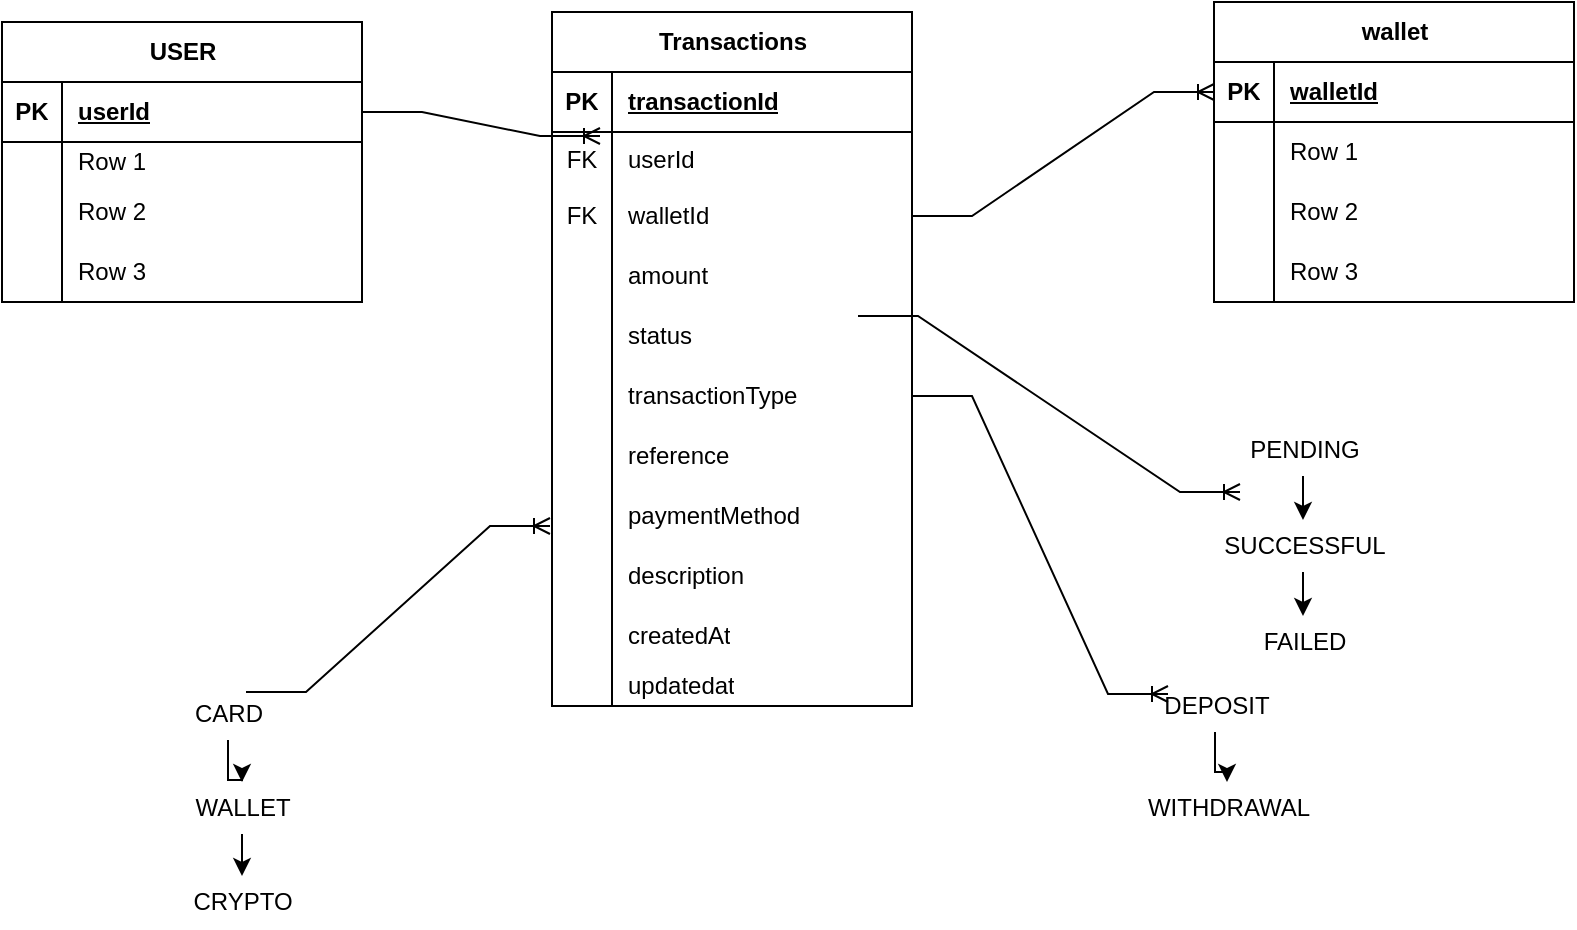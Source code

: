 <mxfile version="24.7.5">
  <diagram name="Page-1" id="kEoYzGvlKC8MDJxaOu4c">
    <mxGraphModel dx="880" dy="521" grid="0" gridSize="10" guides="1" tooltips="1" connect="1" arrows="1" fold="1" page="1" pageScale="1" pageWidth="827" pageHeight="1169" math="0" shadow="0">
      <root>
        <mxCell id="0" />
        <mxCell id="1" parent="0" />
        <mxCell id="lRkVM_8-DDx1plt-r--l-1" value="Transactions" style="shape=table;startSize=30;container=1;collapsible=1;childLayout=tableLayout;fixedRows=1;rowLines=0;fontStyle=1;align=center;resizeLast=1;html=1;" vertex="1" parent="1">
          <mxGeometry x="299" y="133" width="180" height="347" as="geometry" />
        </mxCell>
        <mxCell id="lRkVM_8-DDx1plt-r--l-2" value="" style="shape=tableRow;horizontal=0;startSize=0;swimlaneHead=0;swimlaneBody=0;fillColor=none;collapsible=0;dropTarget=0;points=[[0,0.5],[1,0.5]];portConstraint=eastwest;top=0;left=0;right=0;bottom=1;" vertex="1" parent="lRkVM_8-DDx1plt-r--l-1">
          <mxGeometry y="30" width="180" height="30" as="geometry" />
        </mxCell>
        <mxCell id="lRkVM_8-DDx1plt-r--l-3" value="PK" style="shape=partialRectangle;connectable=0;fillColor=none;top=0;left=0;bottom=0;right=0;fontStyle=1;overflow=hidden;whiteSpace=wrap;html=1;" vertex="1" parent="lRkVM_8-DDx1plt-r--l-2">
          <mxGeometry width="30" height="30" as="geometry">
            <mxRectangle width="30" height="30" as="alternateBounds" />
          </mxGeometry>
        </mxCell>
        <mxCell id="lRkVM_8-DDx1plt-r--l-4" value="transactionId" style="shape=partialRectangle;connectable=0;fillColor=none;top=0;left=0;bottom=0;right=0;align=left;spacingLeft=6;fontStyle=5;overflow=hidden;whiteSpace=wrap;html=1;" vertex="1" parent="lRkVM_8-DDx1plt-r--l-2">
          <mxGeometry x="30" width="150" height="30" as="geometry">
            <mxRectangle width="150" height="30" as="alternateBounds" />
          </mxGeometry>
        </mxCell>
        <mxCell id="lRkVM_8-DDx1plt-r--l-5" value="" style="shape=tableRow;horizontal=0;startSize=0;swimlaneHead=0;swimlaneBody=0;fillColor=none;collapsible=0;dropTarget=0;points=[[0,0.5],[1,0.5]];portConstraint=eastwest;top=0;left=0;right=0;bottom=0;" vertex="1" parent="lRkVM_8-DDx1plt-r--l-1">
          <mxGeometry y="60" width="180" height="27" as="geometry" />
        </mxCell>
        <mxCell id="lRkVM_8-DDx1plt-r--l-6" value="FK" style="shape=partialRectangle;connectable=0;fillColor=none;top=0;left=0;bottom=0;right=0;editable=1;overflow=hidden;whiteSpace=wrap;html=1;" vertex="1" parent="lRkVM_8-DDx1plt-r--l-5">
          <mxGeometry width="30" height="27" as="geometry">
            <mxRectangle width="30" height="27" as="alternateBounds" />
          </mxGeometry>
        </mxCell>
        <mxCell id="lRkVM_8-DDx1plt-r--l-7" value="userId" style="shape=partialRectangle;connectable=0;fillColor=none;top=0;left=0;bottom=0;right=0;align=left;spacingLeft=6;overflow=hidden;whiteSpace=wrap;html=1;" vertex="1" parent="lRkVM_8-DDx1plt-r--l-5">
          <mxGeometry x="30" width="150" height="27" as="geometry">
            <mxRectangle width="150" height="27" as="alternateBounds" />
          </mxGeometry>
        </mxCell>
        <mxCell id="lRkVM_8-DDx1plt-r--l-8" value="" style="shape=tableRow;horizontal=0;startSize=0;swimlaneHead=0;swimlaneBody=0;fillColor=none;collapsible=0;dropTarget=0;points=[[0,0.5],[1,0.5]];portConstraint=eastwest;top=0;left=0;right=0;bottom=0;" vertex="1" parent="lRkVM_8-DDx1plt-r--l-1">
          <mxGeometry y="87" width="180" height="30" as="geometry" />
        </mxCell>
        <mxCell id="lRkVM_8-DDx1plt-r--l-9" value="FK" style="shape=partialRectangle;connectable=0;fillColor=none;top=0;left=0;bottom=0;right=0;editable=1;overflow=hidden;whiteSpace=wrap;html=1;" vertex="1" parent="lRkVM_8-DDx1plt-r--l-8">
          <mxGeometry width="30" height="30" as="geometry">
            <mxRectangle width="30" height="30" as="alternateBounds" />
          </mxGeometry>
        </mxCell>
        <mxCell id="lRkVM_8-DDx1plt-r--l-10" value="walletId" style="shape=partialRectangle;connectable=0;fillColor=none;top=0;left=0;bottom=0;right=0;align=left;spacingLeft=6;overflow=hidden;whiteSpace=wrap;html=1;" vertex="1" parent="lRkVM_8-DDx1plt-r--l-8">
          <mxGeometry x="30" width="150" height="30" as="geometry">
            <mxRectangle width="150" height="30" as="alternateBounds" />
          </mxGeometry>
        </mxCell>
        <mxCell id="lRkVM_8-DDx1plt-r--l-11" value="" style="shape=tableRow;horizontal=0;startSize=0;swimlaneHead=0;swimlaneBody=0;fillColor=none;collapsible=0;dropTarget=0;points=[[0,0.5],[1,0.5]];portConstraint=eastwest;top=0;left=0;right=0;bottom=0;" vertex="1" parent="lRkVM_8-DDx1plt-r--l-1">
          <mxGeometry y="117" width="180" height="30" as="geometry" />
        </mxCell>
        <mxCell id="lRkVM_8-DDx1plt-r--l-12" value="" style="shape=partialRectangle;connectable=0;fillColor=none;top=0;left=0;bottom=0;right=0;editable=1;overflow=hidden;whiteSpace=wrap;html=1;" vertex="1" parent="lRkVM_8-DDx1plt-r--l-11">
          <mxGeometry width="30" height="30" as="geometry">
            <mxRectangle width="30" height="30" as="alternateBounds" />
          </mxGeometry>
        </mxCell>
        <mxCell id="lRkVM_8-DDx1plt-r--l-13" value="amount" style="shape=partialRectangle;connectable=0;fillColor=none;top=0;left=0;bottom=0;right=0;align=left;spacingLeft=6;overflow=hidden;whiteSpace=wrap;html=1;" vertex="1" parent="lRkVM_8-DDx1plt-r--l-11">
          <mxGeometry x="30" width="150" height="30" as="geometry">
            <mxRectangle width="150" height="30" as="alternateBounds" />
          </mxGeometry>
        </mxCell>
        <mxCell id="lRkVM_8-DDx1plt-r--l-81" value="" style="shape=tableRow;horizontal=0;startSize=0;swimlaneHead=0;swimlaneBody=0;fillColor=none;collapsible=0;dropTarget=0;points=[[0,0.5],[1,0.5]];portConstraint=eastwest;top=0;left=0;right=0;bottom=0;" vertex="1" parent="lRkVM_8-DDx1plt-r--l-1">
          <mxGeometry y="147" width="180" height="30" as="geometry" />
        </mxCell>
        <mxCell id="lRkVM_8-DDx1plt-r--l-82" value="" style="shape=partialRectangle;connectable=0;fillColor=none;top=0;left=0;bottom=0;right=0;editable=1;overflow=hidden;whiteSpace=wrap;html=1;" vertex="1" parent="lRkVM_8-DDx1plt-r--l-81">
          <mxGeometry width="30" height="30" as="geometry">
            <mxRectangle width="30" height="30" as="alternateBounds" />
          </mxGeometry>
        </mxCell>
        <mxCell id="lRkVM_8-DDx1plt-r--l-83" value="status" style="shape=partialRectangle;connectable=0;fillColor=none;top=0;left=0;bottom=0;right=0;align=left;spacingLeft=6;overflow=hidden;whiteSpace=wrap;html=1;" vertex="1" parent="lRkVM_8-DDx1plt-r--l-81">
          <mxGeometry x="30" width="150" height="30" as="geometry">
            <mxRectangle width="150" height="30" as="alternateBounds" />
          </mxGeometry>
        </mxCell>
        <mxCell id="lRkVM_8-DDx1plt-r--l-84" value="" style="shape=tableRow;horizontal=0;startSize=0;swimlaneHead=0;swimlaneBody=0;fillColor=none;collapsible=0;dropTarget=0;points=[[0,0.5],[1,0.5]];portConstraint=eastwest;top=0;left=0;right=0;bottom=0;" vertex="1" parent="lRkVM_8-DDx1plt-r--l-1">
          <mxGeometry y="177" width="180" height="30" as="geometry" />
        </mxCell>
        <mxCell id="lRkVM_8-DDx1plt-r--l-85" value="" style="shape=partialRectangle;connectable=0;fillColor=none;top=0;left=0;bottom=0;right=0;editable=1;overflow=hidden;whiteSpace=wrap;html=1;" vertex="1" parent="lRkVM_8-DDx1plt-r--l-84">
          <mxGeometry width="30" height="30" as="geometry">
            <mxRectangle width="30" height="30" as="alternateBounds" />
          </mxGeometry>
        </mxCell>
        <mxCell id="lRkVM_8-DDx1plt-r--l-86" value="transactionType" style="shape=partialRectangle;connectable=0;fillColor=none;top=0;left=0;bottom=0;right=0;align=left;spacingLeft=6;overflow=hidden;whiteSpace=wrap;html=1;" vertex="1" parent="lRkVM_8-DDx1plt-r--l-84">
          <mxGeometry x="30" width="150" height="30" as="geometry">
            <mxRectangle width="150" height="30" as="alternateBounds" />
          </mxGeometry>
        </mxCell>
        <mxCell id="lRkVM_8-DDx1plt-r--l-87" value="" style="shape=tableRow;horizontal=0;startSize=0;swimlaneHead=0;swimlaneBody=0;fillColor=none;collapsible=0;dropTarget=0;points=[[0,0.5],[1,0.5]];portConstraint=eastwest;top=0;left=0;right=0;bottom=0;" vertex="1" parent="lRkVM_8-DDx1plt-r--l-1">
          <mxGeometry y="207" width="180" height="30" as="geometry" />
        </mxCell>
        <mxCell id="lRkVM_8-DDx1plt-r--l-88" value="" style="shape=partialRectangle;connectable=0;fillColor=none;top=0;left=0;bottom=0;right=0;editable=1;overflow=hidden;whiteSpace=wrap;html=1;" vertex="1" parent="lRkVM_8-DDx1plt-r--l-87">
          <mxGeometry width="30" height="30" as="geometry">
            <mxRectangle width="30" height="30" as="alternateBounds" />
          </mxGeometry>
        </mxCell>
        <mxCell id="lRkVM_8-DDx1plt-r--l-89" value="reference" style="shape=partialRectangle;connectable=0;fillColor=none;top=0;left=0;bottom=0;right=0;align=left;spacingLeft=6;overflow=hidden;whiteSpace=wrap;html=1;" vertex="1" parent="lRkVM_8-DDx1plt-r--l-87">
          <mxGeometry x="30" width="150" height="30" as="geometry">
            <mxRectangle width="150" height="30" as="alternateBounds" />
          </mxGeometry>
        </mxCell>
        <mxCell id="lRkVM_8-DDx1plt-r--l-90" value="" style="shape=tableRow;horizontal=0;startSize=0;swimlaneHead=0;swimlaneBody=0;fillColor=none;collapsible=0;dropTarget=0;points=[[0,0.5],[1,0.5]];portConstraint=eastwest;top=0;left=0;right=0;bottom=0;" vertex="1" parent="lRkVM_8-DDx1plt-r--l-1">
          <mxGeometry y="237" width="180" height="30" as="geometry" />
        </mxCell>
        <mxCell id="lRkVM_8-DDx1plt-r--l-91" value="" style="shape=partialRectangle;connectable=0;fillColor=none;top=0;left=0;bottom=0;right=0;editable=1;overflow=hidden;whiteSpace=wrap;html=1;" vertex="1" parent="lRkVM_8-DDx1plt-r--l-90">
          <mxGeometry width="30" height="30" as="geometry">
            <mxRectangle width="30" height="30" as="alternateBounds" />
          </mxGeometry>
        </mxCell>
        <mxCell id="lRkVM_8-DDx1plt-r--l-92" value="paymentMethod" style="shape=partialRectangle;connectable=0;fillColor=none;top=0;left=0;bottom=0;right=0;align=left;spacingLeft=6;overflow=hidden;whiteSpace=wrap;html=1;" vertex="1" parent="lRkVM_8-DDx1plt-r--l-90">
          <mxGeometry x="30" width="150" height="30" as="geometry">
            <mxRectangle width="150" height="30" as="alternateBounds" />
          </mxGeometry>
        </mxCell>
        <mxCell id="lRkVM_8-DDx1plt-r--l-93" value="" style="shape=tableRow;horizontal=0;startSize=0;swimlaneHead=0;swimlaneBody=0;fillColor=none;collapsible=0;dropTarget=0;points=[[0,0.5],[1,0.5]];portConstraint=eastwest;top=0;left=0;right=0;bottom=0;" vertex="1" parent="lRkVM_8-DDx1plt-r--l-1">
          <mxGeometry y="267" width="180" height="30" as="geometry" />
        </mxCell>
        <mxCell id="lRkVM_8-DDx1plt-r--l-94" value="" style="shape=partialRectangle;connectable=0;fillColor=none;top=0;left=0;bottom=0;right=0;editable=1;overflow=hidden;whiteSpace=wrap;html=1;" vertex="1" parent="lRkVM_8-DDx1plt-r--l-93">
          <mxGeometry width="30" height="30" as="geometry">
            <mxRectangle width="30" height="30" as="alternateBounds" />
          </mxGeometry>
        </mxCell>
        <mxCell id="lRkVM_8-DDx1plt-r--l-95" value="description" style="shape=partialRectangle;connectable=0;fillColor=none;top=0;left=0;bottom=0;right=0;align=left;spacingLeft=6;overflow=hidden;whiteSpace=wrap;html=1;" vertex="1" parent="lRkVM_8-DDx1plt-r--l-93">
          <mxGeometry x="30" width="150" height="30" as="geometry">
            <mxRectangle width="150" height="30" as="alternateBounds" />
          </mxGeometry>
        </mxCell>
        <mxCell id="lRkVM_8-DDx1plt-r--l-96" value="" style="shape=tableRow;horizontal=0;startSize=0;swimlaneHead=0;swimlaneBody=0;fillColor=none;collapsible=0;dropTarget=0;points=[[0,0.5],[1,0.5]];portConstraint=eastwest;top=0;left=0;right=0;bottom=0;" vertex="1" parent="lRkVM_8-DDx1plt-r--l-1">
          <mxGeometry y="297" width="180" height="30" as="geometry" />
        </mxCell>
        <mxCell id="lRkVM_8-DDx1plt-r--l-97" value="" style="shape=partialRectangle;connectable=0;fillColor=none;top=0;left=0;bottom=0;right=0;editable=1;overflow=hidden;whiteSpace=wrap;html=1;" vertex="1" parent="lRkVM_8-DDx1plt-r--l-96">
          <mxGeometry width="30" height="30" as="geometry">
            <mxRectangle width="30" height="30" as="alternateBounds" />
          </mxGeometry>
        </mxCell>
        <mxCell id="lRkVM_8-DDx1plt-r--l-98" value="createdAt" style="shape=partialRectangle;connectable=0;fillColor=none;top=0;left=0;bottom=0;right=0;align=left;spacingLeft=6;overflow=hidden;whiteSpace=wrap;html=1;" vertex="1" parent="lRkVM_8-DDx1plt-r--l-96">
          <mxGeometry x="30" width="150" height="30" as="geometry">
            <mxRectangle width="150" height="30" as="alternateBounds" />
          </mxGeometry>
        </mxCell>
        <mxCell id="lRkVM_8-DDx1plt-r--l-99" value="" style="shape=tableRow;horizontal=0;startSize=0;swimlaneHead=0;swimlaneBody=0;fillColor=none;collapsible=0;dropTarget=0;points=[[0,0.5],[1,0.5]];portConstraint=eastwest;top=0;left=0;right=0;bottom=0;" vertex="1" parent="lRkVM_8-DDx1plt-r--l-1">
          <mxGeometry y="327" width="180" height="20" as="geometry" />
        </mxCell>
        <mxCell id="lRkVM_8-DDx1plt-r--l-100" value="" style="shape=partialRectangle;connectable=0;fillColor=none;top=0;left=0;bottom=0;right=0;editable=1;overflow=hidden;whiteSpace=wrap;html=1;" vertex="1" parent="lRkVM_8-DDx1plt-r--l-99">
          <mxGeometry width="30" height="20" as="geometry">
            <mxRectangle width="30" height="20" as="alternateBounds" />
          </mxGeometry>
        </mxCell>
        <mxCell id="lRkVM_8-DDx1plt-r--l-101" value="updatedat" style="shape=partialRectangle;connectable=0;fillColor=none;top=0;left=0;bottom=0;right=0;align=left;spacingLeft=6;overflow=hidden;whiteSpace=wrap;html=1;" vertex="1" parent="lRkVM_8-DDx1plt-r--l-99">
          <mxGeometry x="30" width="150" height="20" as="geometry">
            <mxRectangle width="150" height="20" as="alternateBounds" />
          </mxGeometry>
        </mxCell>
        <mxCell id="lRkVM_8-DDx1plt-r--l-103" value="wallet" style="shape=table;startSize=30;container=1;collapsible=1;childLayout=tableLayout;fixedRows=1;rowLines=0;fontStyle=1;align=center;resizeLast=1;html=1;" vertex="1" parent="1">
          <mxGeometry x="630" y="128" width="180" height="150" as="geometry" />
        </mxCell>
        <mxCell id="lRkVM_8-DDx1plt-r--l-104" value="" style="shape=tableRow;horizontal=0;startSize=0;swimlaneHead=0;swimlaneBody=0;fillColor=none;collapsible=0;dropTarget=0;points=[[0,0.5],[1,0.5]];portConstraint=eastwest;top=0;left=0;right=0;bottom=1;" vertex="1" parent="lRkVM_8-DDx1plt-r--l-103">
          <mxGeometry y="30" width="180" height="30" as="geometry" />
        </mxCell>
        <mxCell id="lRkVM_8-DDx1plt-r--l-105" value="PK" style="shape=partialRectangle;connectable=0;fillColor=none;top=0;left=0;bottom=0;right=0;fontStyle=1;overflow=hidden;whiteSpace=wrap;html=1;" vertex="1" parent="lRkVM_8-DDx1plt-r--l-104">
          <mxGeometry width="30" height="30" as="geometry">
            <mxRectangle width="30" height="30" as="alternateBounds" />
          </mxGeometry>
        </mxCell>
        <mxCell id="lRkVM_8-DDx1plt-r--l-106" value="walletId" style="shape=partialRectangle;connectable=0;fillColor=none;top=0;left=0;bottom=0;right=0;align=left;spacingLeft=6;fontStyle=5;overflow=hidden;whiteSpace=wrap;html=1;" vertex="1" parent="lRkVM_8-DDx1plt-r--l-104">
          <mxGeometry x="30" width="150" height="30" as="geometry">
            <mxRectangle width="150" height="30" as="alternateBounds" />
          </mxGeometry>
        </mxCell>
        <mxCell id="lRkVM_8-DDx1plt-r--l-107" value="" style="shape=tableRow;horizontal=0;startSize=0;swimlaneHead=0;swimlaneBody=0;fillColor=none;collapsible=0;dropTarget=0;points=[[0,0.5],[1,0.5]];portConstraint=eastwest;top=0;left=0;right=0;bottom=0;" vertex="1" parent="lRkVM_8-DDx1plt-r--l-103">
          <mxGeometry y="60" width="180" height="30" as="geometry" />
        </mxCell>
        <mxCell id="lRkVM_8-DDx1plt-r--l-108" value="" style="shape=partialRectangle;connectable=0;fillColor=none;top=0;left=0;bottom=0;right=0;editable=1;overflow=hidden;whiteSpace=wrap;html=1;" vertex="1" parent="lRkVM_8-DDx1plt-r--l-107">
          <mxGeometry width="30" height="30" as="geometry">
            <mxRectangle width="30" height="30" as="alternateBounds" />
          </mxGeometry>
        </mxCell>
        <mxCell id="lRkVM_8-DDx1plt-r--l-109" value="Row 1" style="shape=partialRectangle;connectable=0;fillColor=none;top=0;left=0;bottom=0;right=0;align=left;spacingLeft=6;overflow=hidden;whiteSpace=wrap;html=1;" vertex="1" parent="lRkVM_8-DDx1plt-r--l-107">
          <mxGeometry x="30" width="150" height="30" as="geometry">
            <mxRectangle width="150" height="30" as="alternateBounds" />
          </mxGeometry>
        </mxCell>
        <mxCell id="lRkVM_8-DDx1plt-r--l-110" value="" style="shape=tableRow;horizontal=0;startSize=0;swimlaneHead=0;swimlaneBody=0;fillColor=none;collapsible=0;dropTarget=0;points=[[0,0.5],[1,0.5]];portConstraint=eastwest;top=0;left=0;right=0;bottom=0;" vertex="1" parent="lRkVM_8-DDx1plt-r--l-103">
          <mxGeometry y="90" width="180" height="30" as="geometry" />
        </mxCell>
        <mxCell id="lRkVM_8-DDx1plt-r--l-111" value="" style="shape=partialRectangle;connectable=0;fillColor=none;top=0;left=0;bottom=0;right=0;editable=1;overflow=hidden;whiteSpace=wrap;html=1;" vertex="1" parent="lRkVM_8-DDx1plt-r--l-110">
          <mxGeometry width="30" height="30" as="geometry">
            <mxRectangle width="30" height="30" as="alternateBounds" />
          </mxGeometry>
        </mxCell>
        <mxCell id="lRkVM_8-DDx1plt-r--l-112" value="Row 2" style="shape=partialRectangle;connectable=0;fillColor=none;top=0;left=0;bottom=0;right=0;align=left;spacingLeft=6;overflow=hidden;whiteSpace=wrap;html=1;" vertex="1" parent="lRkVM_8-DDx1plt-r--l-110">
          <mxGeometry x="30" width="150" height="30" as="geometry">
            <mxRectangle width="150" height="30" as="alternateBounds" />
          </mxGeometry>
        </mxCell>
        <mxCell id="lRkVM_8-DDx1plt-r--l-113" value="" style="shape=tableRow;horizontal=0;startSize=0;swimlaneHead=0;swimlaneBody=0;fillColor=none;collapsible=0;dropTarget=0;points=[[0,0.5],[1,0.5]];portConstraint=eastwest;top=0;left=0;right=0;bottom=0;" vertex="1" parent="lRkVM_8-DDx1plt-r--l-103">
          <mxGeometry y="120" width="180" height="30" as="geometry" />
        </mxCell>
        <mxCell id="lRkVM_8-DDx1plt-r--l-114" value="" style="shape=partialRectangle;connectable=0;fillColor=none;top=0;left=0;bottom=0;right=0;editable=1;overflow=hidden;whiteSpace=wrap;html=1;" vertex="1" parent="lRkVM_8-DDx1plt-r--l-113">
          <mxGeometry width="30" height="30" as="geometry">
            <mxRectangle width="30" height="30" as="alternateBounds" />
          </mxGeometry>
        </mxCell>
        <mxCell id="lRkVM_8-DDx1plt-r--l-115" value="Row 3" style="shape=partialRectangle;connectable=0;fillColor=none;top=0;left=0;bottom=0;right=0;align=left;spacingLeft=6;overflow=hidden;whiteSpace=wrap;html=1;" vertex="1" parent="lRkVM_8-DDx1plt-r--l-113">
          <mxGeometry x="30" width="150" height="30" as="geometry">
            <mxRectangle width="150" height="30" as="alternateBounds" />
          </mxGeometry>
        </mxCell>
        <mxCell id="lRkVM_8-DDx1plt-r--l-116" value="USER" style="shape=table;startSize=30;container=1;collapsible=1;childLayout=tableLayout;fixedRows=1;rowLines=0;fontStyle=1;align=center;resizeLast=1;html=1;" vertex="1" parent="1">
          <mxGeometry x="24" y="138" width="180" height="140" as="geometry" />
        </mxCell>
        <mxCell id="lRkVM_8-DDx1plt-r--l-117" value="" style="shape=tableRow;horizontal=0;startSize=0;swimlaneHead=0;swimlaneBody=0;fillColor=none;collapsible=0;dropTarget=0;points=[[0,0.5],[1,0.5]];portConstraint=eastwest;top=0;left=0;right=0;bottom=1;" vertex="1" parent="lRkVM_8-DDx1plt-r--l-116">
          <mxGeometry y="30" width="180" height="30" as="geometry" />
        </mxCell>
        <mxCell id="lRkVM_8-DDx1plt-r--l-118" value="PK" style="shape=partialRectangle;connectable=0;fillColor=none;top=0;left=0;bottom=0;right=0;fontStyle=1;overflow=hidden;whiteSpace=wrap;html=1;" vertex="1" parent="lRkVM_8-DDx1plt-r--l-117">
          <mxGeometry width="30" height="30" as="geometry">
            <mxRectangle width="30" height="30" as="alternateBounds" />
          </mxGeometry>
        </mxCell>
        <mxCell id="lRkVM_8-DDx1plt-r--l-119" value="userId" style="shape=partialRectangle;connectable=0;fillColor=none;top=0;left=0;bottom=0;right=0;align=left;spacingLeft=6;fontStyle=5;overflow=hidden;whiteSpace=wrap;html=1;" vertex="1" parent="lRkVM_8-DDx1plt-r--l-117">
          <mxGeometry x="30" width="150" height="30" as="geometry">
            <mxRectangle width="150" height="30" as="alternateBounds" />
          </mxGeometry>
        </mxCell>
        <mxCell id="lRkVM_8-DDx1plt-r--l-120" value="" style="shape=tableRow;horizontal=0;startSize=0;swimlaneHead=0;swimlaneBody=0;fillColor=none;collapsible=0;dropTarget=0;points=[[0,0.5],[1,0.5]];portConstraint=eastwest;top=0;left=0;right=0;bottom=0;" vertex="1" parent="lRkVM_8-DDx1plt-r--l-116">
          <mxGeometry y="60" width="180" height="20" as="geometry" />
        </mxCell>
        <mxCell id="lRkVM_8-DDx1plt-r--l-121" value="" style="shape=partialRectangle;connectable=0;fillColor=none;top=0;left=0;bottom=0;right=0;editable=1;overflow=hidden;whiteSpace=wrap;html=1;" vertex="1" parent="lRkVM_8-DDx1plt-r--l-120">
          <mxGeometry width="30" height="20" as="geometry">
            <mxRectangle width="30" height="20" as="alternateBounds" />
          </mxGeometry>
        </mxCell>
        <mxCell id="lRkVM_8-DDx1plt-r--l-122" value="Row 1" style="shape=partialRectangle;connectable=0;fillColor=none;top=0;left=0;bottom=0;right=0;align=left;spacingLeft=6;overflow=hidden;whiteSpace=wrap;html=1;" vertex="1" parent="lRkVM_8-DDx1plt-r--l-120">
          <mxGeometry x="30" width="150" height="20" as="geometry">
            <mxRectangle width="150" height="20" as="alternateBounds" />
          </mxGeometry>
        </mxCell>
        <mxCell id="lRkVM_8-DDx1plt-r--l-123" value="" style="shape=tableRow;horizontal=0;startSize=0;swimlaneHead=0;swimlaneBody=0;fillColor=none;collapsible=0;dropTarget=0;points=[[0,0.5],[1,0.5]];portConstraint=eastwest;top=0;left=0;right=0;bottom=0;" vertex="1" parent="lRkVM_8-DDx1plt-r--l-116">
          <mxGeometry y="80" width="180" height="30" as="geometry" />
        </mxCell>
        <mxCell id="lRkVM_8-DDx1plt-r--l-124" value="" style="shape=partialRectangle;connectable=0;fillColor=none;top=0;left=0;bottom=0;right=0;editable=1;overflow=hidden;whiteSpace=wrap;html=1;" vertex="1" parent="lRkVM_8-DDx1plt-r--l-123">
          <mxGeometry width="30" height="30" as="geometry">
            <mxRectangle width="30" height="30" as="alternateBounds" />
          </mxGeometry>
        </mxCell>
        <mxCell id="lRkVM_8-DDx1plt-r--l-125" value="Row 2" style="shape=partialRectangle;connectable=0;fillColor=none;top=0;left=0;bottom=0;right=0;align=left;spacingLeft=6;overflow=hidden;whiteSpace=wrap;html=1;" vertex="1" parent="lRkVM_8-DDx1plt-r--l-123">
          <mxGeometry x="30" width="150" height="30" as="geometry">
            <mxRectangle width="150" height="30" as="alternateBounds" />
          </mxGeometry>
        </mxCell>
        <mxCell id="lRkVM_8-DDx1plt-r--l-126" value="" style="shape=tableRow;horizontal=0;startSize=0;swimlaneHead=0;swimlaneBody=0;fillColor=none;collapsible=0;dropTarget=0;points=[[0,0.5],[1,0.5]];portConstraint=eastwest;top=0;left=0;right=0;bottom=0;" vertex="1" parent="lRkVM_8-DDx1plt-r--l-116">
          <mxGeometry y="110" width="180" height="30" as="geometry" />
        </mxCell>
        <mxCell id="lRkVM_8-DDx1plt-r--l-127" value="" style="shape=partialRectangle;connectable=0;fillColor=none;top=0;left=0;bottom=0;right=0;editable=1;overflow=hidden;whiteSpace=wrap;html=1;" vertex="1" parent="lRkVM_8-DDx1plt-r--l-126">
          <mxGeometry width="30" height="30" as="geometry">
            <mxRectangle width="30" height="30" as="alternateBounds" />
          </mxGeometry>
        </mxCell>
        <mxCell id="lRkVM_8-DDx1plt-r--l-128" value="Row 3" style="shape=partialRectangle;connectable=0;fillColor=none;top=0;left=0;bottom=0;right=0;align=left;spacingLeft=6;overflow=hidden;whiteSpace=wrap;html=1;" vertex="1" parent="lRkVM_8-DDx1plt-r--l-126">
          <mxGeometry x="30" width="150" height="30" as="geometry">
            <mxRectangle width="150" height="30" as="alternateBounds" />
          </mxGeometry>
        </mxCell>
        <mxCell id="lRkVM_8-DDx1plt-r--l-135" value="" style="edgeStyle=entityRelationEdgeStyle;fontSize=12;html=1;endArrow=ERoneToMany;rounded=0;entryX=0;entryY=0.5;entryDx=0;entryDy=0;" edge="1" parent="1" source="lRkVM_8-DDx1plt-r--l-8" target="lRkVM_8-DDx1plt-r--l-104">
          <mxGeometry width="100" height="100" relative="1" as="geometry">
            <mxPoint x="494" y="288" as="sourcePoint" />
            <mxPoint x="594" y="188" as="targetPoint" />
          </mxGeometry>
        </mxCell>
        <mxCell id="lRkVM_8-DDx1plt-r--l-136" value="" style="edgeStyle=entityRelationEdgeStyle;fontSize=12;html=1;endArrow=ERoneToMany;rounded=0;exitX=1;exitY=0.5;exitDx=0;exitDy=0;" edge="1" parent="1" source="lRkVM_8-DDx1plt-r--l-117">
          <mxGeometry width="100" height="100" relative="1" as="geometry">
            <mxPoint x="182" y="295" as="sourcePoint" />
            <mxPoint x="323" y="195" as="targetPoint" />
          </mxGeometry>
        </mxCell>
        <mxCell id="lRkVM_8-DDx1plt-r--l-137" value="" style="edgeStyle=entityRelationEdgeStyle;fontSize=12;html=1;endArrow=ERoneToMany;rounded=0;" edge="1" parent="1">
          <mxGeometry width="100" height="100" relative="1" as="geometry">
            <mxPoint x="452" y="285" as="sourcePoint" />
            <mxPoint x="643" y="373" as="targetPoint" />
          </mxGeometry>
        </mxCell>
        <mxCell id="lRkVM_8-DDx1plt-r--l-144" value="" style="edgeStyle=orthogonalEdgeStyle;rounded=0;orthogonalLoop=1;jettySize=auto;html=1;" edge="1" parent="1" source="lRkVM_8-DDx1plt-r--l-138" target="lRkVM_8-DDx1plt-r--l-143">
          <mxGeometry relative="1" as="geometry" />
        </mxCell>
        <mxCell id="lRkVM_8-DDx1plt-r--l-138" value="PENDING" style="text;html=1;align=center;verticalAlign=middle;resizable=0;points=[];autosize=1;strokeColor=none;fillColor=none;" vertex="1" parent="1">
          <mxGeometry x="638" y="339" width="73" height="26" as="geometry" />
        </mxCell>
        <mxCell id="lRkVM_8-DDx1plt-r--l-146" value="" style="edgeStyle=orthogonalEdgeStyle;rounded=0;orthogonalLoop=1;jettySize=auto;html=1;" edge="1" parent="1" source="lRkVM_8-DDx1plt-r--l-143" target="lRkVM_8-DDx1plt-r--l-145">
          <mxGeometry relative="1" as="geometry" />
        </mxCell>
        <mxCell id="lRkVM_8-DDx1plt-r--l-143" value="SUCCESSFUL" style="text;html=1;align=center;verticalAlign=middle;resizable=0;points=[];autosize=1;strokeColor=none;fillColor=none;" vertex="1" parent="1">
          <mxGeometry x="625" y="387" width="99" height="26" as="geometry" />
        </mxCell>
        <mxCell id="lRkVM_8-DDx1plt-r--l-145" value="FAILED" style="text;html=1;align=center;verticalAlign=middle;resizable=0;points=[];autosize=1;strokeColor=none;fillColor=none;" vertex="1" parent="1">
          <mxGeometry x="645" y="435" width="59" height="26" as="geometry" />
        </mxCell>
        <mxCell id="lRkVM_8-DDx1plt-r--l-147" value="" style="edgeStyle=entityRelationEdgeStyle;fontSize=12;html=1;endArrow=ERoneToMany;rounded=0;fontStyle=1" edge="1" parent="1" source="lRkVM_8-DDx1plt-r--l-84">
          <mxGeometry width="100" height="100" relative="1" as="geometry">
            <mxPoint x="514" y="543" as="sourcePoint" />
            <mxPoint x="607" y="474" as="targetPoint" />
          </mxGeometry>
        </mxCell>
        <mxCell id="lRkVM_8-DDx1plt-r--l-154" value="" style="edgeStyle=orthogonalEdgeStyle;rounded=0;orthogonalLoop=1;jettySize=auto;html=1;" edge="1" parent="1" source="lRkVM_8-DDx1plt-r--l-152" target="lRkVM_8-DDx1plt-r--l-153">
          <mxGeometry relative="1" as="geometry" />
        </mxCell>
        <mxCell id="lRkVM_8-DDx1plt-r--l-152" value="DEPOSIT" style="text;html=1;align=center;verticalAlign=middle;resizable=0;points=[];autosize=1;strokeColor=none;fillColor=none;" vertex="1" parent="1">
          <mxGeometry x="595" y="467" width="71" height="26" as="geometry" />
        </mxCell>
        <mxCell id="lRkVM_8-DDx1plt-r--l-153" value="WITHDRAWAL" style="text;html=1;align=center;verticalAlign=middle;resizable=0;points=[];autosize=1;strokeColor=none;fillColor=none;" vertex="1" parent="1">
          <mxGeometry x="587" y="518" width="99" height="26" as="geometry" />
        </mxCell>
        <mxCell id="lRkVM_8-DDx1plt-r--l-157" value="" style="edgeStyle=entityRelationEdgeStyle;fontSize=12;html=1;endArrow=ERoneToMany;rounded=0;" edge="1" parent="1">
          <mxGeometry width="100" height="100" relative="1" as="geometry">
            <mxPoint x="146" y="473" as="sourcePoint" />
            <mxPoint x="298" y="390" as="targetPoint" />
          </mxGeometry>
        </mxCell>
        <mxCell id="lRkVM_8-DDx1plt-r--l-160" value="" style="edgeStyle=orthogonalEdgeStyle;rounded=0;orthogonalLoop=1;jettySize=auto;html=1;" edge="1" parent="1" source="lRkVM_8-DDx1plt-r--l-158" target="lRkVM_8-DDx1plt-r--l-159">
          <mxGeometry relative="1" as="geometry" />
        </mxCell>
        <mxCell id="lRkVM_8-DDx1plt-r--l-158" value="CARD" style="text;html=1;align=center;verticalAlign=middle;resizable=0;points=[];autosize=1;strokeColor=none;fillColor=none;" vertex="1" parent="1">
          <mxGeometry x="111" y="471" width="52" height="26" as="geometry" />
        </mxCell>
        <mxCell id="lRkVM_8-DDx1plt-r--l-162" value="" style="edgeStyle=orthogonalEdgeStyle;rounded=0;orthogonalLoop=1;jettySize=auto;html=1;" edge="1" parent="1" source="lRkVM_8-DDx1plt-r--l-159" target="lRkVM_8-DDx1plt-r--l-161">
          <mxGeometry relative="1" as="geometry" />
        </mxCell>
        <mxCell id="lRkVM_8-DDx1plt-r--l-159" value="WALLET" style="text;html=1;align=center;verticalAlign=middle;resizable=0;points=[];autosize=1;strokeColor=none;fillColor=none;" vertex="1" parent="1">
          <mxGeometry x="111" y="518" width="66" height="26" as="geometry" />
        </mxCell>
        <mxCell id="lRkVM_8-DDx1plt-r--l-161" value="CRYPTO" style="text;html=1;align=center;verticalAlign=middle;resizable=0;points=[];autosize=1;strokeColor=none;fillColor=none;" vertex="1" parent="1">
          <mxGeometry x="110" y="565" width="68" height="26" as="geometry" />
        </mxCell>
      </root>
    </mxGraphModel>
  </diagram>
</mxfile>
